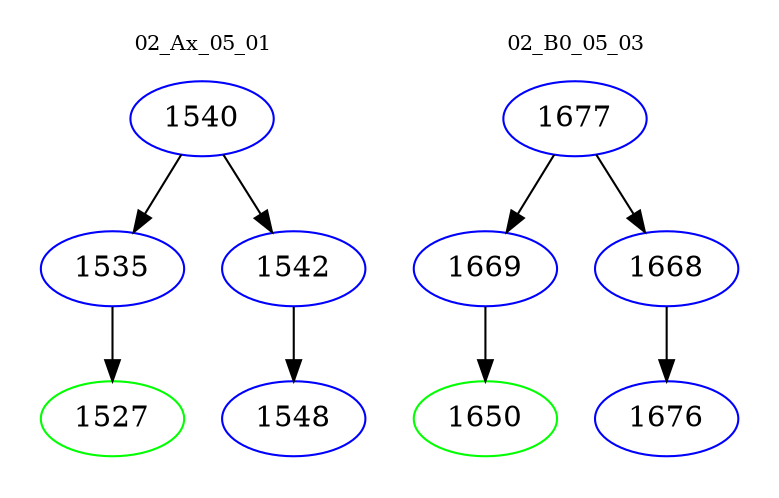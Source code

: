 digraph{
subgraph cluster_0 {
color = white
label = "02_Ax_05_01";
fontsize=10;
T0_1540 [label="1540", color="blue"]
T0_1540 -> T0_1535 [color="black"]
T0_1535 [label="1535", color="blue"]
T0_1535 -> T0_1527 [color="black"]
T0_1527 [label="1527", color="green"]
T0_1540 -> T0_1542 [color="black"]
T0_1542 [label="1542", color="blue"]
T0_1542 -> T0_1548 [color="black"]
T0_1548 [label="1548", color="blue"]
}
subgraph cluster_1 {
color = white
label = "02_B0_05_03";
fontsize=10;
T1_1677 [label="1677", color="blue"]
T1_1677 -> T1_1669 [color="black"]
T1_1669 [label="1669", color="blue"]
T1_1669 -> T1_1650 [color="black"]
T1_1650 [label="1650", color="green"]
T1_1677 -> T1_1668 [color="black"]
T1_1668 [label="1668", color="blue"]
T1_1668 -> T1_1676 [color="black"]
T1_1676 [label="1676", color="blue"]
}
}
